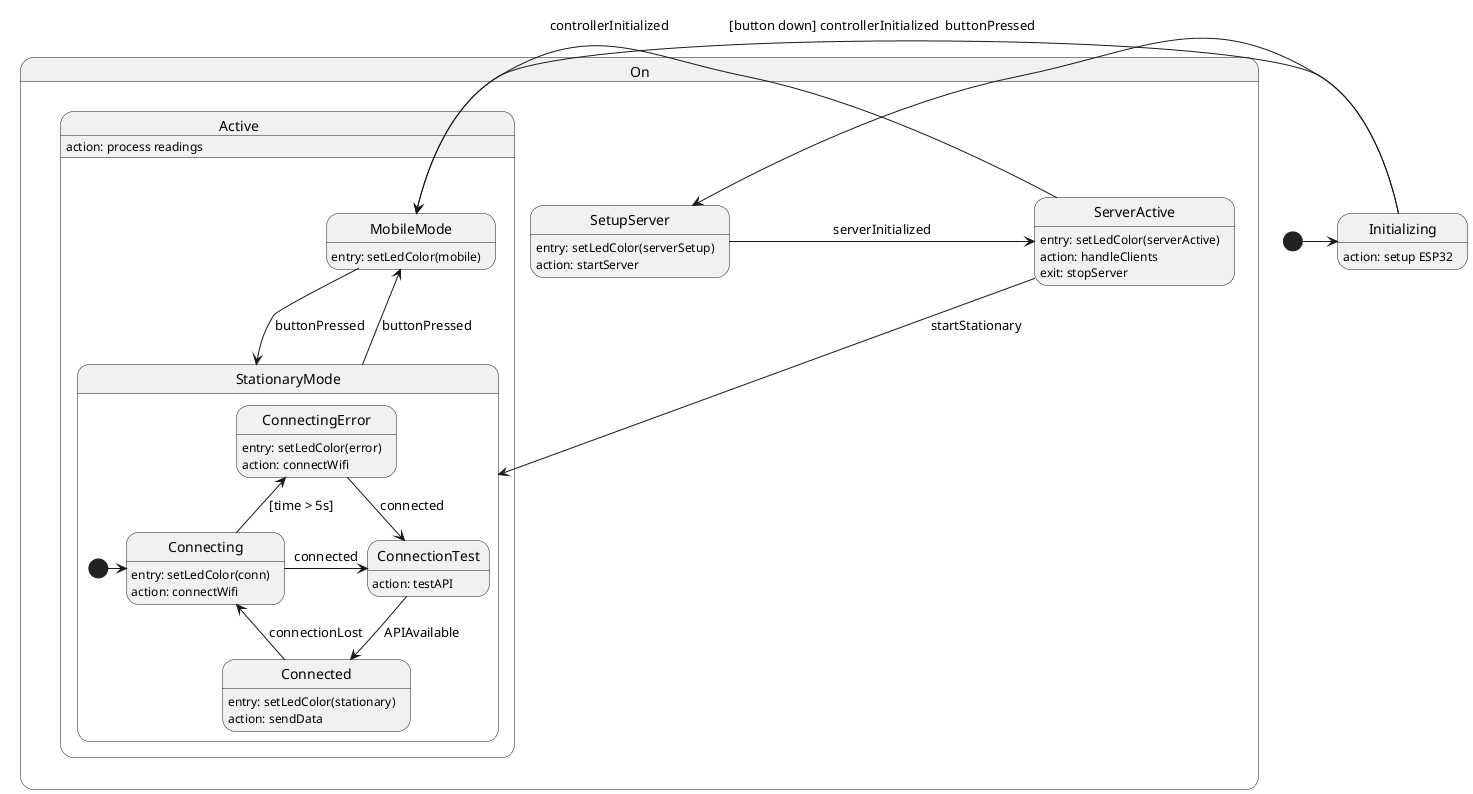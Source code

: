 @startuml

State Initializing
Initializing: action: setup ESP32

state On {

    state SetupServer
    SetupServer: entry: setLedColor(serverSetup)
    SetupServer: action: startServer
    state ServerActive
    ServerActive: entry: setLedColor(serverActive)
    ServerActive: action: handleClients
    ServerActive: exit: stopServer
    State Active
    Active: action: process readings


    state Active {
        state StationaryMode
        state MobileMode
        MobileMode: entry: setLedColor(mobile)

        state StationaryMode {
            state Connecting
            Connecting: entry: setLedColor(conn)
            Connecting: action: connectWifi
            state ConnectingError
            ConnectingError: entry: setLedColor(error)
            ConnectingError: action: connectWifi
            state ConnectionTest
            ConnectionTest: action: testAPI
            state Connected
            Connected: entry: setLedColor(stationary)
            Connected: action: sendData

            [*] -> Connecting
            Connecting -> ConnectionTest : connected
            ConnectionTest --> Connected : APIAvailable
            Connected -> Connecting: connectionLost
            Connecting -u-> ConnectingError : [time > 5s]
            ConnectingError -d-> ConnectionTest: connected
        }


        MobileMode -d-> StationaryMode : buttonPressed
        StationaryMode -u-> MobileMode : buttonPressed
    }

    SetupServer -> ServerActive : serverInitialized
    ServerActive -> MobileMode : buttonPressed
    ServerActive -> StationaryMode : startStationary


}
[*] -> Initializing
Initializing -> SetupServer : [button down] controllerInitialized
Initializing -> MobileMode : controllerInitialized

''' Layout
Initializing -[hidden]> On
MobileMode -[hidden]> StationaryMode



@enduml